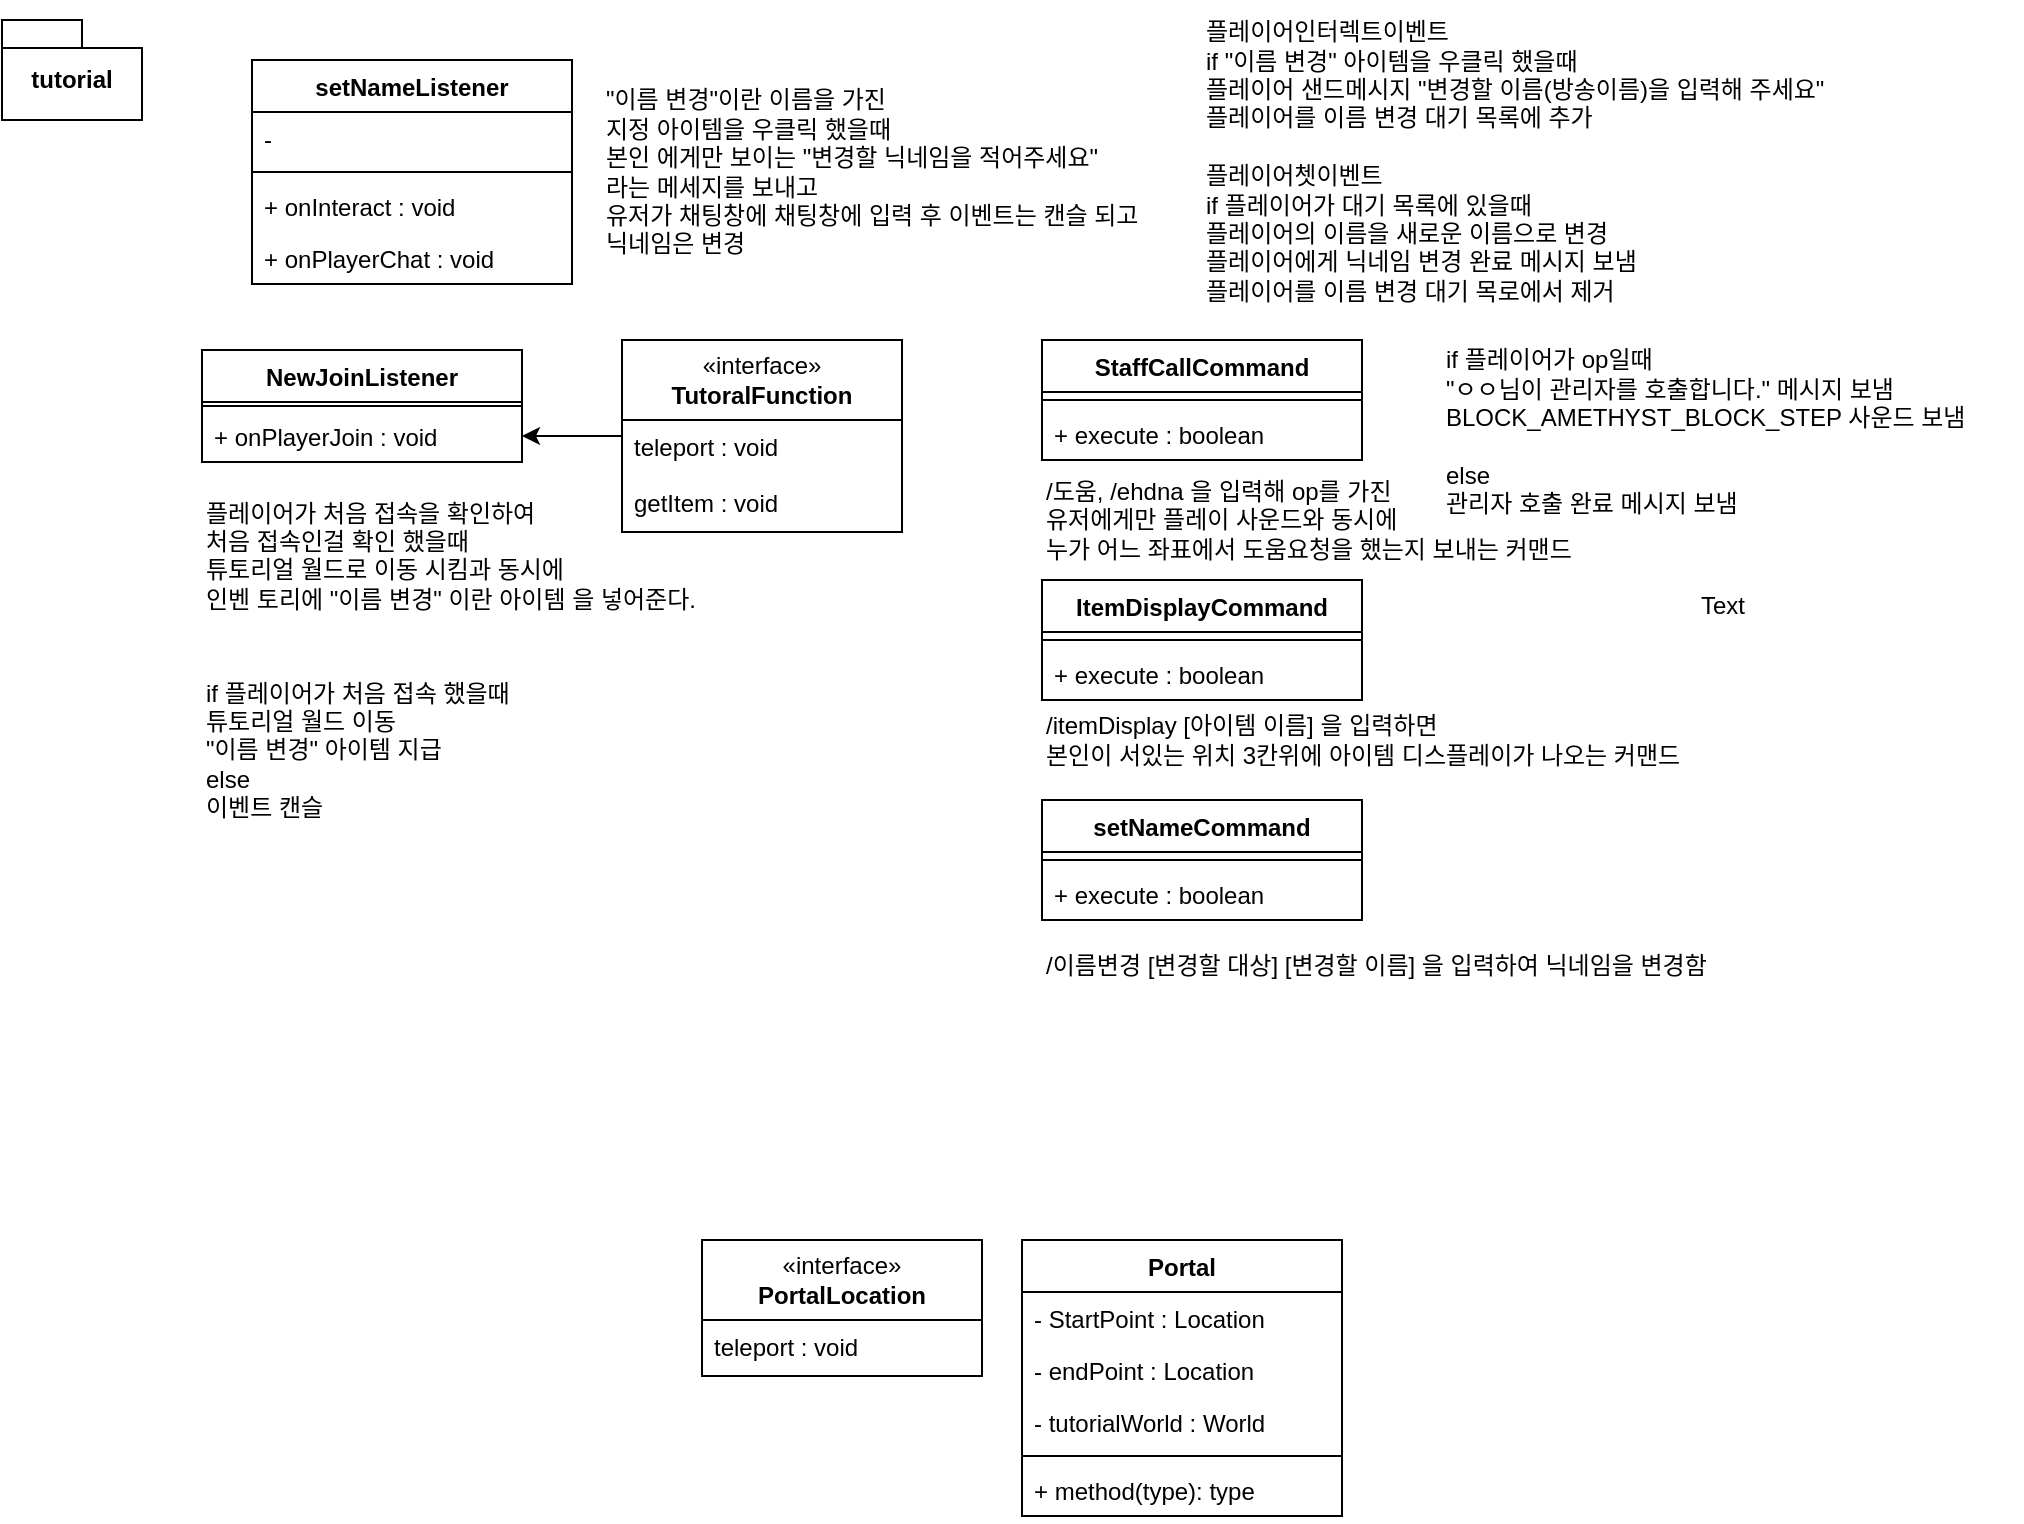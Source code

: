 <mxfile version="24.7.7">
  <diagram id="C5RBs43oDa-KdzZeNtuy" name="Page-1">
    <mxGraphModel dx="1195" dy="682" grid="1" gridSize="10" guides="1" tooltips="1" connect="1" arrows="1" fold="1" page="1" pageScale="1" pageWidth="827" pageHeight="1169" math="0" shadow="0">
      <root>
        <mxCell id="WIyWlLk6GJQsqaUBKTNV-0" />
        <mxCell id="WIyWlLk6GJQsqaUBKTNV-1" parent="WIyWlLk6GJQsqaUBKTNV-0" />
        <mxCell id="Q6YBRrXcQ87_0Ez2aA4H-0" value="tutorial" style="shape=folder;fontStyle=1;spacingTop=10;tabWidth=40;tabHeight=14;tabPosition=left;html=1;whiteSpace=wrap;" vertex="1" parent="WIyWlLk6GJQsqaUBKTNV-1">
          <mxGeometry x="10" y="10" width="70" height="50" as="geometry" />
        </mxCell>
        <mxCell id="Q6YBRrXcQ87_0Ez2aA4H-1" value="StaffCallCommand" style="swimlane;fontStyle=1;align=center;verticalAlign=top;childLayout=stackLayout;horizontal=1;startSize=26;horizontalStack=0;resizeParent=1;resizeParentMax=0;resizeLast=0;collapsible=1;marginBottom=0;whiteSpace=wrap;html=1;" vertex="1" parent="WIyWlLk6GJQsqaUBKTNV-1">
          <mxGeometry x="530" y="170" width="160" height="60" as="geometry" />
        </mxCell>
        <mxCell id="Q6YBRrXcQ87_0Ez2aA4H-3" value="" style="line;strokeWidth=1;fillColor=none;align=left;verticalAlign=middle;spacingTop=-1;spacingLeft=3;spacingRight=3;rotatable=0;labelPosition=right;points=[];portConstraint=eastwest;strokeColor=inherit;" vertex="1" parent="Q6YBRrXcQ87_0Ez2aA4H-1">
          <mxGeometry y="26" width="160" height="8" as="geometry" />
        </mxCell>
        <mxCell id="Q6YBRrXcQ87_0Ez2aA4H-4" value="+ execute : boolean" style="text;strokeColor=none;fillColor=none;align=left;verticalAlign=top;spacingLeft=4;spacingRight=4;overflow=hidden;rotatable=0;points=[[0,0.5],[1,0.5]];portConstraint=eastwest;whiteSpace=wrap;html=1;" vertex="1" parent="Q6YBRrXcQ87_0Ez2aA4H-1">
          <mxGeometry y="34" width="160" height="26" as="geometry" />
        </mxCell>
        <mxCell id="Q6YBRrXcQ87_0Ez2aA4H-5" value="ItemDisplayCommand" style="swimlane;fontStyle=1;align=center;verticalAlign=top;childLayout=stackLayout;horizontal=1;startSize=26;horizontalStack=0;resizeParent=1;resizeParentMax=0;resizeLast=0;collapsible=1;marginBottom=0;whiteSpace=wrap;html=1;" vertex="1" parent="WIyWlLk6GJQsqaUBKTNV-1">
          <mxGeometry x="530" y="290" width="160" height="60" as="geometry" />
        </mxCell>
        <mxCell id="Q6YBRrXcQ87_0Ez2aA4H-6" value="" style="line;strokeWidth=1;fillColor=none;align=left;verticalAlign=middle;spacingTop=-1;spacingLeft=3;spacingRight=3;rotatable=0;labelPosition=right;points=[];portConstraint=eastwest;strokeColor=inherit;" vertex="1" parent="Q6YBRrXcQ87_0Ez2aA4H-5">
          <mxGeometry y="26" width="160" height="8" as="geometry" />
        </mxCell>
        <mxCell id="Q6YBRrXcQ87_0Ez2aA4H-7" value="+ execute : boolean" style="text;strokeColor=none;fillColor=none;align=left;verticalAlign=top;spacingLeft=4;spacingRight=4;overflow=hidden;rotatable=0;points=[[0,0.5],[1,0.5]];portConstraint=eastwest;whiteSpace=wrap;html=1;" vertex="1" parent="Q6YBRrXcQ87_0Ez2aA4H-5">
          <mxGeometry y="34" width="160" height="26" as="geometry" />
        </mxCell>
        <mxCell id="Q6YBRrXcQ87_0Ez2aA4H-8" value="NewJoinListener" style="swimlane;fontStyle=1;align=center;verticalAlign=top;childLayout=stackLayout;horizontal=1;startSize=26;horizontalStack=0;resizeParent=1;resizeParentMax=0;resizeLast=0;collapsible=1;marginBottom=0;whiteSpace=wrap;html=1;" vertex="1" parent="WIyWlLk6GJQsqaUBKTNV-1">
          <mxGeometry x="110" y="175" width="160" height="56" as="geometry" />
        </mxCell>
        <mxCell id="Q6YBRrXcQ87_0Ez2aA4H-10" value="" style="line;strokeWidth=1;fillColor=none;align=left;verticalAlign=middle;spacingTop=-1;spacingLeft=3;spacingRight=3;rotatable=0;labelPosition=right;points=[];portConstraint=eastwest;strokeColor=inherit;" vertex="1" parent="Q6YBRrXcQ87_0Ez2aA4H-8">
          <mxGeometry y="26" width="160" height="4" as="geometry" />
        </mxCell>
        <mxCell id="Q6YBRrXcQ87_0Ez2aA4H-11" value="&lt;span style=&quot;text-wrap: nowrap;&quot;&gt;+ onPlayerJoin : void&lt;/span&gt;" style="text;strokeColor=none;fillColor=none;align=left;verticalAlign=top;spacingLeft=4;spacingRight=4;overflow=hidden;rotatable=0;points=[[0,0.5],[1,0.5]];portConstraint=eastwest;whiteSpace=wrap;html=1;" vertex="1" parent="Q6YBRrXcQ87_0Ez2aA4H-8">
          <mxGeometry y="30" width="160" height="26" as="geometry" />
        </mxCell>
        <mxCell id="Q6YBRrXcQ87_0Ez2aA4H-22" value="«interface»&lt;br&gt;&lt;b&gt;PortalLocation&lt;/b&gt;" style="swimlane;fontStyle=0;childLayout=stackLayout;horizontal=1;startSize=40;fillColor=none;horizontalStack=0;resizeParent=1;resizeParentMax=0;resizeLast=0;collapsible=1;marginBottom=0;whiteSpace=wrap;html=1;" vertex="1" parent="WIyWlLk6GJQsqaUBKTNV-1">
          <mxGeometry x="360" y="620" width="140" height="68" as="geometry">
            <mxRectangle x="280" y="640" width="120" height="40" as="alternateBounds" />
          </mxGeometry>
        </mxCell>
        <mxCell id="Q6YBRrXcQ87_0Ez2aA4H-25" value="teleport : void" style="text;strokeColor=none;fillColor=none;align=left;verticalAlign=top;spacingLeft=4;spacingRight=4;overflow=hidden;rotatable=0;points=[[0,0.5],[1,0.5]];portConstraint=eastwest;whiteSpace=wrap;html=1;" vertex="1" parent="Q6YBRrXcQ87_0Ez2aA4H-22">
          <mxGeometry y="40" width="140" height="28" as="geometry" />
        </mxCell>
        <mxCell id="Q6YBRrXcQ87_0Ez2aA4H-39" value="Portal" style="swimlane;fontStyle=1;align=center;verticalAlign=top;childLayout=stackLayout;horizontal=1;startSize=26;horizontalStack=0;resizeParent=1;resizeParentMax=0;resizeLast=0;collapsible=1;marginBottom=0;whiteSpace=wrap;html=1;" vertex="1" parent="WIyWlLk6GJQsqaUBKTNV-1">
          <mxGeometry x="520" y="620" width="160" height="138" as="geometry" />
        </mxCell>
        <mxCell id="Q6YBRrXcQ87_0Ez2aA4H-40" value="- StartPoint : Location" style="text;strokeColor=none;fillColor=none;align=left;verticalAlign=top;spacingLeft=4;spacingRight=4;overflow=hidden;rotatable=0;points=[[0,0.5],[1,0.5]];portConstraint=eastwest;whiteSpace=wrap;html=1;" vertex="1" parent="Q6YBRrXcQ87_0Ez2aA4H-39">
          <mxGeometry y="26" width="160" height="26" as="geometry" />
        </mxCell>
        <mxCell id="Q6YBRrXcQ87_0Ez2aA4H-43" value="- endPoint : Location" style="text;strokeColor=none;fillColor=none;align=left;verticalAlign=top;spacingLeft=4;spacingRight=4;overflow=hidden;rotatable=0;points=[[0,0.5],[1,0.5]];portConstraint=eastwest;whiteSpace=wrap;html=1;" vertex="1" parent="Q6YBRrXcQ87_0Ez2aA4H-39">
          <mxGeometry y="52" width="160" height="26" as="geometry" />
        </mxCell>
        <mxCell id="Q6YBRrXcQ87_0Ez2aA4H-44" value="- tutorialWorld : World" style="text;strokeColor=none;fillColor=none;align=left;verticalAlign=top;spacingLeft=4;spacingRight=4;overflow=hidden;rotatable=0;points=[[0,0.5],[1,0.5]];portConstraint=eastwest;whiteSpace=wrap;html=1;" vertex="1" parent="Q6YBRrXcQ87_0Ez2aA4H-39">
          <mxGeometry y="78" width="160" height="26" as="geometry" />
        </mxCell>
        <mxCell id="Q6YBRrXcQ87_0Ez2aA4H-41" value="" style="line;strokeWidth=1;fillColor=none;align=left;verticalAlign=middle;spacingTop=-1;spacingLeft=3;spacingRight=3;rotatable=0;labelPosition=right;points=[];portConstraint=eastwest;strokeColor=inherit;" vertex="1" parent="Q6YBRrXcQ87_0Ez2aA4H-39">
          <mxGeometry y="104" width="160" height="8" as="geometry" />
        </mxCell>
        <mxCell id="Q6YBRrXcQ87_0Ez2aA4H-42" value="+ method(type): type" style="text;strokeColor=none;fillColor=none;align=left;verticalAlign=top;spacingLeft=4;spacingRight=4;overflow=hidden;rotatable=0;points=[[0,0.5],[1,0.5]];portConstraint=eastwest;whiteSpace=wrap;html=1;" vertex="1" parent="Q6YBRrXcQ87_0Ez2aA4H-39">
          <mxGeometry y="112" width="160" height="26" as="geometry" />
        </mxCell>
        <mxCell id="Q6YBRrXcQ87_0Ez2aA4H-45" value="setNameCommand" style="swimlane;fontStyle=1;align=center;verticalAlign=top;childLayout=stackLayout;horizontal=1;startSize=26;horizontalStack=0;resizeParent=1;resizeParentMax=0;resizeLast=0;collapsible=1;marginBottom=0;whiteSpace=wrap;html=1;" vertex="1" parent="WIyWlLk6GJQsqaUBKTNV-1">
          <mxGeometry x="530" y="400" width="160" height="60" as="geometry" />
        </mxCell>
        <mxCell id="Q6YBRrXcQ87_0Ez2aA4H-46" value="" style="line;strokeWidth=1;fillColor=none;align=left;verticalAlign=middle;spacingTop=-1;spacingLeft=3;spacingRight=3;rotatable=0;labelPosition=right;points=[];portConstraint=eastwest;strokeColor=inherit;" vertex="1" parent="Q6YBRrXcQ87_0Ez2aA4H-45">
          <mxGeometry y="26" width="160" height="8" as="geometry" />
        </mxCell>
        <mxCell id="Q6YBRrXcQ87_0Ez2aA4H-47" value="+ execute : boolean" style="text;strokeColor=none;fillColor=none;align=left;verticalAlign=top;spacingLeft=4;spacingRight=4;overflow=hidden;rotatable=0;points=[[0,0.5],[1,0.5]];portConstraint=eastwest;whiteSpace=wrap;html=1;" vertex="1" parent="Q6YBRrXcQ87_0Ez2aA4H-45">
          <mxGeometry y="34" width="160" height="26" as="geometry" />
        </mxCell>
        <mxCell id="Q6YBRrXcQ87_0Ez2aA4H-78" value="" style="edgeStyle=orthogonalEdgeStyle;rounded=0;orthogonalLoop=1;jettySize=auto;html=1;" edge="1" parent="WIyWlLk6GJQsqaUBKTNV-1" source="Q6YBRrXcQ87_0Ez2aA4H-53" target="Q6YBRrXcQ87_0Ez2aA4H-11">
          <mxGeometry relative="1" as="geometry" />
        </mxCell>
        <mxCell id="Q6YBRrXcQ87_0Ez2aA4H-53" value="«interface»&lt;br&gt;&lt;b&gt;TutoralFunction&lt;/b&gt;" style="swimlane;fontStyle=0;childLayout=stackLayout;horizontal=1;startSize=40;fillColor=none;horizontalStack=0;resizeParent=1;resizeParentMax=0;resizeLast=0;collapsible=1;marginBottom=0;whiteSpace=wrap;html=1;" vertex="1" parent="WIyWlLk6GJQsqaUBKTNV-1">
          <mxGeometry x="320" y="170" width="140" height="96" as="geometry">
            <mxRectangle x="280" y="640" width="120" height="40" as="alternateBounds" />
          </mxGeometry>
        </mxCell>
        <mxCell id="Q6YBRrXcQ87_0Ez2aA4H-54" value="teleport : void" style="text;strokeColor=none;fillColor=none;align=left;verticalAlign=top;spacingLeft=4;spacingRight=4;overflow=hidden;rotatable=0;points=[[0,0.5],[1,0.5]];portConstraint=eastwest;whiteSpace=wrap;html=1;" vertex="1" parent="Q6YBRrXcQ87_0Ez2aA4H-53">
          <mxGeometry y="40" width="140" height="28" as="geometry" />
        </mxCell>
        <mxCell id="Q6YBRrXcQ87_0Ez2aA4H-55" value="getItem : void" style="text;strokeColor=none;fillColor=none;align=left;verticalAlign=top;spacingLeft=4;spacingRight=4;overflow=hidden;rotatable=0;points=[[0,0.5],[1,0.5]];portConstraint=eastwest;whiteSpace=wrap;html=1;" vertex="1" parent="Q6YBRrXcQ87_0Ez2aA4H-53">
          <mxGeometry y="68" width="140" height="28" as="geometry" />
        </mxCell>
        <mxCell id="Q6YBRrXcQ87_0Ez2aA4H-59" value="setNameListener" style="swimlane;fontStyle=1;align=center;verticalAlign=top;childLayout=stackLayout;horizontal=1;startSize=26;horizontalStack=0;resizeParent=1;resizeParentMax=0;resizeLast=0;collapsible=1;marginBottom=0;whiteSpace=wrap;html=1;" vertex="1" parent="WIyWlLk6GJQsqaUBKTNV-1">
          <mxGeometry x="135" y="30" width="160" height="112" as="geometry" />
        </mxCell>
        <mxCell id="Q6YBRrXcQ87_0Ez2aA4H-60" value="-" style="text;strokeColor=none;fillColor=none;align=left;verticalAlign=top;spacingLeft=4;spacingRight=4;overflow=hidden;rotatable=0;points=[[0,0.5],[1,0.5]];portConstraint=eastwest;whiteSpace=wrap;html=1;" vertex="1" parent="Q6YBRrXcQ87_0Ez2aA4H-59">
          <mxGeometry y="26" width="160" height="26" as="geometry" />
        </mxCell>
        <mxCell id="Q6YBRrXcQ87_0Ez2aA4H-61" value="" style="line;strokeWidth=1;fillColor=none;align=left;verticalAlign=middle;spacingTop=-1;spacingLeft=3;spacingRight=3;rotatable=0;labelPosition=right;points=[];portConstraint=eastwest;strokeColor=inherit;" vertex="1" parent="Q6YBRrXcQ87_0Ez2aA4H-59">
          <mxGeometry y="52" width="160" height="8" as="geometry" />
        </mxCell>
        <mxCell id="Q6YBRrXcQ87_0Ez2aA4H-74" value="+ onInteract : void" style="text;strokeColor=none;fillColor=none;align=left;verticalAlign=top;spacingLeft=4;spacingRight=4;overflow=hidden;rotatable=0;points=[[0,0.5],[1,0.5]];portConstraint=eastwest;whiteSpace=wrap;html=1;" vertex="1" parent="Q6YBRrXcQ87_0Ez2aA4H-59">
          <mxGeometry y="60" width="160" height="26" as="geometry" />
        </mxCell>
        <mxCell id="Q6YBRrXcQ87_0Ez2aA4H-62" value="+ onPlayerChat : void" style="text;strokeColor=none;fillColor=none;align=left;verticalAlign=top;spacingLeft=4;spacingRight=4;overflow=hidden;rotatable=0;points=[[0,0.5],[1,0.5]];portConstraint=eastwest;whiteSpace=wrap;html=1;" vertex="1" parent="Q6YBRrXcQ87_0Ez2aA4H-59">
          <mxGeometry y="86" width="160" height="26" as="geometry" />
        </mxCell>
        <mxCell id="Q6YBRrXcQ87_0Ez2aA4H-80" value="플레이어가 처음 접속을 확인하여&lt;div&gt;처음 접속인걸 확인 했을때&lt;/div&gt;&lt;div&gt;튜토리얼 월드로 이동 시킴과 동시에&lt;/div&gt;&lt;div&gt;인벤 토리에 &quot;이름 변경&quot; 이란 아이템 을 넣어준다.&lt;/div&gt;&lt;div&gt;&lt;div&gt;&lt;div&gt;&lt;br&gt;&lt;/div&gt;&lt;/div&gt;&lt;/div&gt;" style="text;html=1;align=left;verticalAlign=middle;resizable=0;points=[];autosize=1;strokeColor=none;fillColor=none;" vertex="1" parent="WIyWlLk6GJQsqaUBKTNV-1">
          <mxGeometry x="110" y="240" width="290" height="90" as="geometry" />
        </mxCell>
        <mxCell id="Q6YBRrXcQ87_0Ez2aA4H-81" value="&quot;이름 변경&quot;이란 이름을 가진&amp;nbsp;&lt;div&gt;지정 아이템을 우클릭 했을때&lt;div&gt;본인 에게만 보이는 &quot;변경할 닉네임을 적어주세요&quot;&amp;nbsp;&lt;/div&gt;&lt;div&gt;라는 메세지를 보내고&lt;/div&gt;&lt;div&gt;유저가 채팅창에 채팅창에 입력 후 이벤트는 캔슬 되고&amp;nbsp;&lt;/div&gt;&lt;div&gt;닉네임은 변경&lt;/div&gt;&lt;/div&gt;" style="text;html=1;align=left;verticalAlign=middle;resizable=0;points=[];autosize=1;strokeColor=none;fillColor=none;" vertex="1" parent="WIyWlLk6GJQsqaUBKTNV-1">
          <mxGeometry x="310" y="36" width="310" height="100" as="geometry" />
        </mxCell>
        <mxCell id="Q6YBRrXcQ87_0Ez2aA4H-82" value="/도움, /ehdna 을 입력해 op를 가진&amp;nbsp;&lt;div&gt;유저에게만 플레이 사운드와 동시에&lt;/div&gt;&lt;div&gt;누가 어느 좌표에서 도움요청을 했는지 보내는 커맨드&lt;/div&gt;" style="text;html=1;align=left;verticalAlign=middle;resizable=0;points=[];autosize=1;strokeColor=none;fillColor=none;" vertex="1" parent="WIyWlLk6GJQsqaUBKTNV-1">
          <mxGeometry x="530" y="230" width="310" height="60" as="geometry" />
        </mxCell>
        <mxCell id="Q6YBRrXcQ87_0Ez2aA4H-83" value="/itemDisplay [아이템 이름] 을 입력하면&lt;div&gt;본인이 서있는 위치 3칸위에 아이템 디스플레이가 나오는 커맨드&lt;/div&gt;" style="text;html=1;align=left;verticalAlign=middle;resizable=0;points=[];autosize=1;strokeColor=none;fillColor=none;" vertex="1" parent="WIyWlLk6GJQsqaUBKTNV-1">
          <mxGeometry x="530" y="350" width="370" height="40" as="geometry" />
        </mxCell>
        <mxCell id="Q6YBRrXcQ87_0Ez2aA4H-84" value="/이름변경 [변경할 대상] [변경할 이름] 을 입력하여 닉네임을 변경함" style="text;html=1;align=left;verticalAlign=middle;resizable=0;points=[];autosize=1;strokeColor=none;fillColor=none;" vertex="1" parent="WIyWlLk6GJQsqaUBKTNV-1">
          <mxGeometry x="530" y="468" width="380" height="30" as="geometry" />
        </mxCell>
        <mxCell id="Q6YBRrXcQ87_0Ez2aA4H-86" value="if 플레이어가 처음 접속 했을때&lt;div&gt;튜토리얼 월드 이동&lt;/div&gt;&lt;div&gt;&quot;이름 변경&quot; 아이템 지급&lt;/div&gt;&lt;div&gt;else&lt;/div&gt;&lt;div&gt;이벤트 캔슬&lt;/div&gt;" style="text;html=1;align=left;verticalAlign=middle;resizable=0;points=[];autosize=1;strokeColor=none;fillColor=none;" vertex="1" parent="WIyWlLk6GJQsqaUBKTNV-1">
          <mxGeometry x="110" y="330" width="190" height="90" as="geometry" />
        </mxCell>
        <mxCell id="Q6YBRrXcQ87_0Ez2aA4H-87" value="&lt;div&gt;플레이어인터렉트이벤트&lt;/div&gt;if &quot;이름 변경&quot; 아이템을 우클릭 했을때&lt;div&gt;플레이어 샌드메시지 &quot;변경할 이름(방송이름)을 입력해 주세요&quot;&lt;/div&gt;&lt;div&gt;플레이어를 이름 변경 대기 목록에 추가&lt;/div&gt;&lt;div&gt;&lt;br&gt;&lt;/div&gt;&lt;div&gt;플레이어쳇이벤트&lt;/div&gt;&lt;div&gt;if 플레이어가 대기 목록에 있을때&lt;/div&gt;&lt;div&gt;플레이어의 이름을 새로운 이름으로 변경&lt;/div&gt;&lt;div&gt;플레이어에게 닉네임 변경 완료 메시지 보냄&lt;/div&gt;&lt;div&gt;플레이어를 이름 변경 대기 목로에서 제거&lt;/div&gt;&lt;div&gt;&lt;br&gt;&lt;/div&gt;&lt;div&gt;&lt;br&gt;&lt;/div&gt;" style="text;html=1;align=left;verticalAlign=middle;resizable=0;points=[];autosize=1;strokeColor=none;fillColor=none;" vertex="1" parent="WIyWlLk6GJQsqaUBKTNV-1">
          <mxGeometry x="610" width="360" height="190" as="geometry" />
        </mxCell>
        <mxCell id="Q6YBRrXcQ87_0Ez2aA4H-88" value="if 플레이어가 op일때&lt;div&gt;&quot;ㅇㅇ님이 관리자를 호출합니다.&quot; 메시지 보냄&lt;/div&gt;&lt;div&gt;BLOCK_AMETHYST_BLOCK_STEP 사운드 보냄&lt;/div&gt;&lt;div&gt;&lt;br&gt;&lt;/div&gt;&lt;div&gt;else&amp;nbsp;&lt;/div&gt;&lt;div&gt;관리자 호출 완료 메시지 보냄&lt;/div&gt;" style="text;html=1;align=left;verticalAlign=middle;resizable=0;points=[];autosize=1;strokeColor=none;fillColor=none;" vertex="1" parent="WIyWlLk6GJQsqaUBKTNV-1">
          <mxGeometry x="730" y="166" width="290" height="100" as="geometry" />
        </mxCell>
        <mxCell id="Q6YBRrXcQ87_0Ez2aA4H-89" value="Text" style="text;html=1;align=center;verticalAlign=middle;resizable=0;points=[];autosize=1;strokeColor=none;fillColor=none;" vertex="1" parent="WIyWlLk6GJQsqaUBKTNV-1">
          <mxGeometry x="845" y="288" width="50" height="30" as="geometry" />
        </mxCell>
      </root>
    </mxGraphModel>
  </diagram>
</mxfile>
